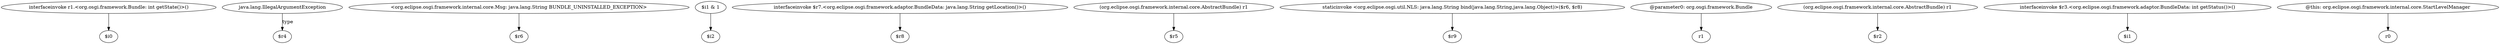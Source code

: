 digraph g {
0[label="interfaceinvoke r1.<org.osgi.framework.Bundle: int getState()>()"]
1[label="$i0"]
0->1[label=""]
2[label="java.lang.IllegalArgumentException"]
3[label="$r4"]
2->3[label="type"]
4[label="<org.eclipse.osgi.framework.internal.core.Msg: java.lang.String BUNDLE_UNINSTALLED_EXCEPTION>"]
5[label="$r6"]
4->5[label=""]
6[label="$i1 & 1"]
7[label="$i2"]
6->7[label=""]
8[label="interfaceinvoke $r7.<org.eclipse.osgi.framework.adaptor.BundleData: java.lang.String getLocation()>()"]
9[label="$r8"]
8->9[label=""]
10[label="(org.eclipse.osgi.framework.internal.core.AbstractBundle) r1"]
11[label="$r5"]
10->11[label=""]
12[label="staticinvoke <org.eclipse.osgi.util.NLS: java.lang.String bind(java.lang.String,java.lang.Object)>($r6, $r8)"]
13[label="$r9"]
12->13[label=""]
14[label="@parameter0: org.osgi.framework.Bundle"]
15[label="r1"]
14->15[label=""]
16[label="(org.eclipse.osgi.framework.internal.core.AbstractBundle) r1"]
17[label="$r2"]
16->17[label=""]
18[label="interfaceinvoke $r3.<org.eclipse.osgi.framework.adaptor.BundleData: int getStatus()>()"]
19[label="$i1"]
18->19[label=""]
20[label="@this: org.eclipse.osgi.framework.internal.core.StartLevelManager"]
21[label="r0"]
20->21[label=""]
}